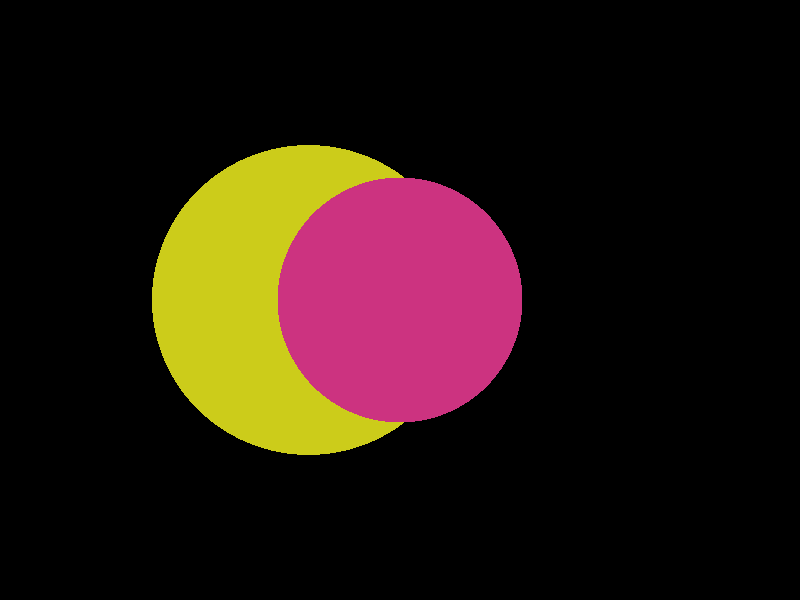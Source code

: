 camera {
  location  <-10, 0, 0>
  up        <0,  1,  0>
  right     <0, 0, 1.33333>
  look_at   <0, 0, 0>
}

sphere { <0, 0, 0>, 2
  pigment { color rgb <0.8, 0.2, 0.5>}
}

sphere { <4, 0, -2>, 3.5
  pigment { color rgb <0.8, 0.8, 0.1>}
}
